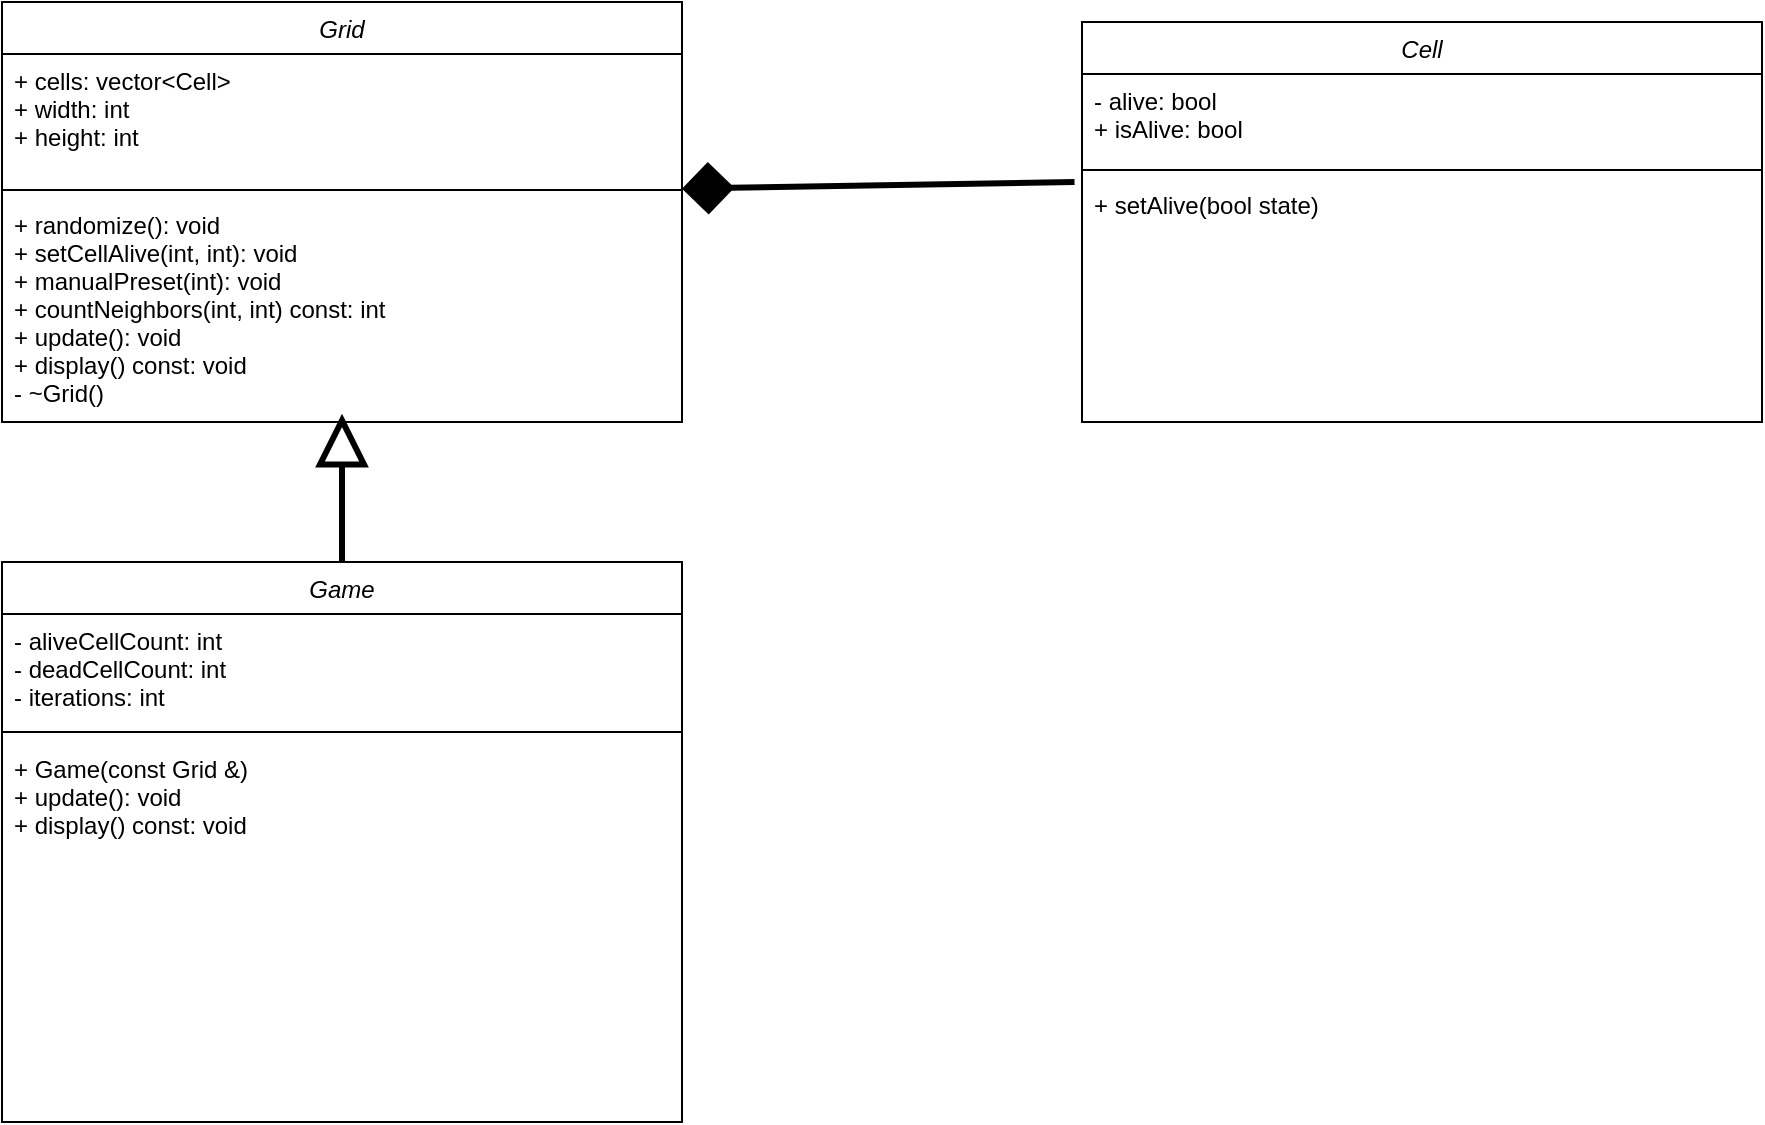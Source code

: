 <mxfile version="26.1.3">
  <diagram id="C5RBs43oDa-KdzZeNtuy" name="Page-1">
    <mxGraphModel dx="1434" dy="788" grid="1" gridSize="10" guides="1" tooltips="1" connect="1" arrows="1" fold="1" page="1" pageScale="1" pageWidth="827" pageHeight="1169" math="0" shadow="0">
      <root>
        <mxCell id="WIyWlLk6GJQsqaUBKTNV-0" />
        <mxCell id="WIyWlLk6GJQsqaUBKTNV-1" parent="WIyWlLk6GJQsqaUBKTNV-0" />
        <mxCell id="zkfFHV4jXpPFQw0GAbJ--0" value="Game" style="swimlane;fontStyle=2;align=center;verticalAlign=top;childLayout=stackLayout;horizontal=1;startSize=26;horizontalStack=0;resizeParent=1;resizeLast=0;collapsible=1;marginBottom=0;rounded=0;shadow=0;strokeWidth=1;" parent="WIyWlLk6GJQsqaUBKTNV-1" vertex="1">
          <mxGeometry x="180" y="460" width="340" height="280" as="geometry">
            <mxRectangle x="230" y="140" width="160" height="26" as="alternateBounds" />
          </mxGeometry>
        </mxCell>
        <mxCell id="zkfFHV4jXpPFQw0GAbJ--1" value="- aliveCellCount: int&#xa;- deadCellCount: int&#xa;- iterations: int" style="text;align=left;verticalAlign=top;spacingLeft=4;spacingRight=4;overflow=hidden;rotatable=0;points=[[0,0.5],[1,0.5]];portConstraint=eastwest;" parent="zkfFHV4jXpPFQw0GAbJ--0" vertex="1">
          <mxGeometry y="26" width="340" height="54" as="geometry" />
        </mxCell>
        <mxCell id="zkfFHV4jXpPFQw0GAbJ--4" value="" style="line;html=1;strokeWidth=1;align=left;verticalAlign=middle;spacingTop=-1;spacingLeft=3;spacingRight=3;rotatable=0;labelPosition=right;points=[];portConstraint=eastwest;" parent="zkfFHV4jXpPFQw0GAbJ--0" vertex="1">
          <mxGeometry y="80" width="340" height="10" as="geometry" />
        </mxCell>
        <mxCell id="zkfFHV4jXpPFQw0GAbJ--5" value="+ Game(const Grid &amp;)&#xa;+ update(): void&#xa;+ display() const: void" style="text;align=left;verticalAlign=top;spacingLeft=4;spacingRight=4;overflow=hidden;rotatable=0;points=[[0,0.5],[1,0.5]];portConstraint=eastwest;" parent="zkfFHV4jXpPFQw0GAbJ--0" vertex="1">
          <mxGeometry y="90" width="340" height="150" as="geometry" />
        </mxCell>
        <mxCell id="6GEEBVsWq7nItAFnswL8-0" value="Cell" style="swimlane;fontStyle=2;align=center;verticalAlign=top;childLayout=stackLayout;horizontal=1;startSize=26;horizontalStack=0;resizeParent=1;resizeLast=0;collapsible=1;marginBottom=0;rounded=0;shadow=0;strokeWidth=1;" parent="WIyWlLk6GJQsqaUBKTNV-1" vertex="1">
          <mxGeometry x="720" y="190" width="340" height="200" as="geometry">
            <mxRectangle x="230" y="140" width="160" height="26" as="alternateBounds" />
          </mxGeometry>
        </mxCell>
        <mxCell id="6GEEBVsWq7nItAFnswL8-1" value="- alive: bool&#xa;+ isAlive: bool" style="text;align=left;verticalAlign=top;spacingLeft=4;spacingRight=4;overflow=hidden;rotatable=0;points=[[0,0.5],[1,0.5]];portConstraint=eastwest;" parent="6GEEBVsWq7nItAFnswL8-0" vertex="1">
          <mxGeometry y="26" width="340" height="44" as="geometry" />
        </mxCell>
        <mxCell id="6GEEBVsWq7nItAFnswL8-2" value="" style="line;html=1;strokeWidth=1;align=left;verticalAlign=middle;spacingTop=-1;spacingLeft=3;spacingRight=3;rotatable=0;labelPosition=right;points=[];portConstraint=eastwest;" parent="6GEEBVsWq7nItAFnswL8-0" vertex="1">
          <mxGeometry y="70" width="340" height="8" as="geometry" />
        </mxCell>
        <mxCell id="6GEEBVsWq7nItAFnswL8-3" value="+ setAlive(bool state)&#xa;" style="text;align=left;verticalAlign=top;spacingLeft=4;spacingRight=4;overflow=hidden;rotatable=0;points=[[0,0.5],[1,0.5]];portConstraint=eastwest;" parent="6GEEBVsWq7nItAFnswL8-0" vertex="1">
          <mxGeometry y="78" width="340" height="122" as="geometry" />
        </mxCell>
        <mxCell id="6GEEBVsWq7nItAFnswL8-10" style="rounded=0;orthogonalLoop=1;jettySize=auto;html=1;strokeWidth=3;endArrow=block;endFill=0;startSize=8;endSize=19;exitX=0.5;exitY=0;exitDx=0;exitDy=0;entryX=0.5;entryY=0.963;entryDx=0;entryDy=0;entryPerimeter=0;" parent="WIyWlLk6GJQsqaUBKTNV-1" source="zkfFHV4jXpPFQw0GAbJ--0" target="6GEEBVsWq7nItAFnswL8-8" edge="1">
          <mxGeometry relative="1" as="geometry">
            <mxPoint x="350" y="360" as="sourcePoint" />
            <mxPoint x="350" y="280" as="targetPoint" />
          </mxGeometry>
        </mxCell>
        <mxCell id="6GEEBVsWq7nItAFnswL8-5" value="Grid" style="swimlane;fontStyle=2;align=center;verticalAlign=top;childLayout=stackLayout;horizontal=1;startSize=26;horizontalStack=0;resizeParent=1;resizeLast=0;collapsible=1;marginBottom=0;rounded=0;shadow=0;strokeWidth=1;" parent="WIyWlLk6GJQsqaUBKTNV-1" vertex="1">
          <mxGeometry x="180" y="180" width="340" height="210" as="geometry">
            <mxRectangle x="230" y="140" width="160" height="26" as="alternateBounds" />
          </mxGeometry>
        </mxCell>
        <mxCell id="6GEEBVsWq7nItAFnswL8-6" value="+ cells: vector&lt;Cell&gt;&#xa;+ width: int&#xa;+ height: int" style="text;align=left;verticalAlign=top;spacingLeft=4;spacingRight=4;overflow=hidden;rotatable=0;points=[[0,0.5],[1,0.5]];portConstraint=eastwest;" parent="6GEEBVsWq7nItAFnswL8-5" vertex="1">
          <mxGeometry y="26" width="340" height="64" as="geometry" />
        </mxCell>
        <mxCell id="6GEEBVsWq7nItAFnswL8-7" value="" style="line;html=1;strokeWidth=1;align=left;verticalAlign=middle;spacingTop=-1;spacingLeft=3;spacingRight=3;rotatable=0;labelPosition=right;points=[];portConstraint=eastwest;" parent="6GEEBVsWq7nItAFnswL8-5" vertex="1">
          <mxGeometry y="90" width="340" height="8" as="geometry" />
        </mxCell>
        <mxCell id="6GEEBVsWq7nItAFnswL8-8" value="+ randomize(): void&#xa;+ setCellAlive(int, int): void&#xa;+ manualPreset(int): void&#xa;+ countNeighbors(int, int) const: int&#xa;+ update(): void&#xa;+ display() const: void&#xa;- ~Grid()&#xa;" style="text;align=left;verticalAlign=top;spacingLeft=4;spacingRight=4;overflow=hidden;rotatable=0;points=[[0,0.5],[1,0.5]];portConstraint=eastwest;" parent="6GEEBVsWq7nItAFnswL8-5" vertex="1">
          <mxGeometry y="98" width="340" height="112" as="geometry" />
        </mxCell>
        <mxCell id="Dfi6AL-aPY_CgQF3EnRd-0" style="rounded=0;orthogonalLoop=1;jettySize=auto;html=1;strokeWidth=3;endArrow=diamond;endFill=1;startSize=8;endSize=19;entryX=1.004;entryY=0.365;entryDx=0;entryDy=0;entryPerimeter=0;exitX=-0.007;exitY=0.274;exitDx=0;exitDy=0;exitPerimeter=0;" parent="WIyWlLk6GJQsqaUBKTNV-1" edge="1">
          <mxGeometry relative="1" as="geometry">
            <mxPoint x="716.26" y="269.998" as="sourcePoint" />
            <mxPoint x="520.0" y="273.32" as="targetPoint" />
          </mxGeometry>
        </mxCell>
      </root>
    </mxGraphModel>
  </diagram>
</mxfile>
